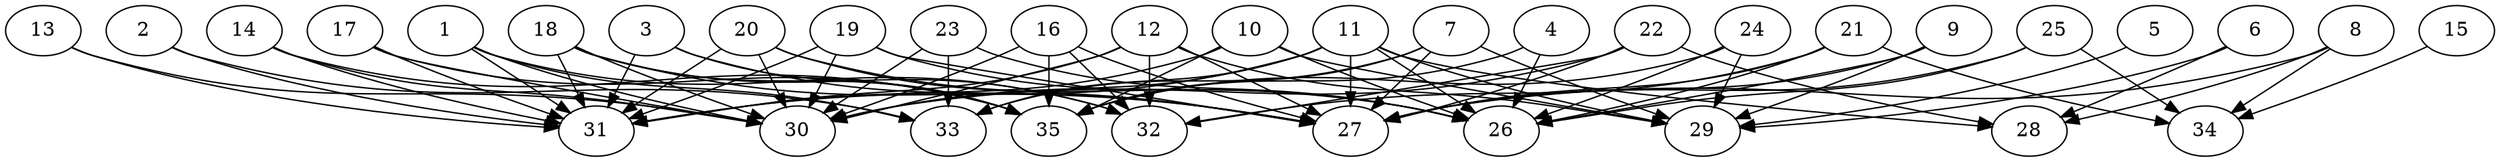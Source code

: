 // DAG automatically generated by daggen at Thu Oct  3 14:05:38 2019
// ./daggen --dot -n 35 --ccr 0.3 --fat 0.9 --regular 0.9 --density 0.5 --mindata 5242880 --maxdata 52428800 
digraph G {
  1 [size="111476053", alpha="0.03", expect_size="33442816"] 
  1 -> 30 [size ="33442816"]
  1 -> 31 [size ="33442816"]
  1 -> 32 [size ="33442816"]
  1 -> 33 [size ="33442816"]
  2 [size="105093120", alpha="0.16", expect_size="31527936"] 
  2 -> 31 [size ="31527936"]
  2 -> 33 [size ="31527936"]
  3 [size="86077440", alpha="0.07", expect_size="25823232"] 
  3 -> 27 [size ="25823232"]
  3 -> 31 [size ="25823232"]
  3 -> 35 [size ="25823232"]
  4 [size="160972800", alpha="0.07", expect_size="48291840"] 
  4 -> 26 [size ="48291840"]
  4 -> 35 [size ="48291840"]
  5 [size="136895147", alpha="0.07", expect_size="41068544"] 
  5 -> 29 [size ="41068544"]
  6 [size="135734613", alpha="0.09", expect_size="40720384"] 
  6 -> 28 [size ="40720384"]
  6 -> 29 [size ="40720384"]
  7 [size="78025387", alpha="0.17", expect_size="23407616"] 
  7 -> 27 [size ="23407616"]
  7 -> 29 [size ="23407616"]
  7 -> 33 [size ="23407616"]
  7 -> 35 [size ="23407616"]
  8 [size="141329067", alpha="0.08", expect_size="42398720"] 
  8 -> 27 [size ="42398720"]
  8 -> 28 [size ="42398720"]
  8 -> 34 [size ="42398720"]
  9 [size="81930240", alpha="0.08", expect_size="24579072"] 
  9 -> 26 [size ="24579072"]
  9 -> 27 [size ="24579072"]
  9 -> 29 [size ="24579072"]
  10 [size="44182187", alpha="0.05", expect_size="13254656"] 
  10 -> 26 [size ="13254656"]
  10 -> 29 [size ="13254656"]
  10 -> 31 [size ="13254656"]
  10 -> 35 [size ="13254656"]
  11 [size="77619200", alpha="0.17", expect_size="23285760"] 
  11 -> 26 [size ="23285760"]
  11 -> 27 [size ="23285760"]
  11 -> 28 [size ="23285760"]
  11 -> 29 [size ="23285760"]
  11 -> 30 [size ="23285760"]
  11 -> 31 [size ="23285760"]
  11 -> 33 [size ="23285760"]
  12 [size="101034667", alpha="0.10", expect_size="30310400"] 
  12 -> 27 [size ="30310400"]
  12 -> 29 [size ="30310400"]
  12 -> 30 [size ="30310400"]
  12 -> 31 [size ="30310400"]
  12 -> 32 [size ="30310400"]
  13 [size="72936107", alpha="0.19", expect_size="21880832"] 
  13 -> 30 [size ="21880832"]
  13 -> 31 [size ="21880832"]
  14 [size="130355200", alpha="0.11", expect_size="39106560"] 
  14 -> 30 [size ="39106560"]
  14 -> 31 [size ="39106560"]
  14 -> 35 [size ="39106560"]
  15 [size="29364907", alpha="0.09", expect_size="8809472"] 
  15 -> 34 [size ="8809472"]
  16 [size="83452587", alpha="0.09", expect_size="25035776"] 
  16 -> 27 [size ="25035776"]
  16 -> 30 [size ="25035776"]
  16 -> 32 [size ="25035776"]
  16 -> 35 [size ="25035776"]
  17 [size="156214613", alpha="0.18", expect_size="46864384"] 
  17 -> 30 [size ="46864384"]
  17 -> 31 [size ="46864384"]
  17 -> 35 [size ="46864384"]
  18 [size="134557013", alpha="0.09", expect_size="40367104"] 
  18 -> 27 [size ="40367104"]
  18 -> 30 [size ="40367104"]
  18 -> 31 [size ="40367104"]
  18 -> 32 [size ="40367104"]
  18 -> 35 [size ="40367104"]
  19 [size="41089707", alpha="0.04", expect_size="12326912"] 
  19 -> 26 [size ="12326912"]
  19 -> 27 [size ="12326912"]
  19 -> 30 [size ="12326912"]
  19 -> 31 [size ="12326912"]
  20 [size="103502507", alpha="0.18", expect_size="31050752"] 
  20 -> 26 [size ="31050752"]
  20 -> 27 [size ="31050752"]
  20 -> 30 [size ="31050752"]
  20 -> 31 [size ="31050752"]
  21 [size="144179200", alpha="0.03", expect_size="43253760"] 
  21 -> 26 [size ="43253760"]
  21 -> 27 [size ="43253760"]
  21 -> 32 [size ="43253760"]
  21 -> 34 [size ="43253760"]
  22 [size="122746880", alpha="0.19", expect_size="36824064"] 
  22 -> 27 [size ="36824064"]
  22 -> 28 [size ="36824064"]
  22 -> 30 [size ="36824064"]
  22 -> 32 [size ="36824064"]
  23 [size="46196053", alpha="0.04", expect_size="13858816"] 
  23 -> 26 [size ="13858816"]
  23 -> 30 [size ="13858816"]
  23 -> 33 [size ="13858816"]
  24 [size="35194880", alpha="0.07", expect_size="10558464"] 
  24 -> 26 [size ="10558464"]
  24 -> 29 [size ="10558464"]
  24 -> 35 [size ="10558464"]
  25 [size="119521280", alpha="0.06", expect_size="35856384"] 
  25 -> 26 [size ="35856384"]
  25 -> 27 [size ="35856384"]
  25 -> 34 [size ="35856384"]
  26 [size="33634987", alpha="0.19", expect_size="10090496"] 
  27 [size="106100053", alpha="0.00", expect_size="31830016"] 
  28 [size="87606613", alpha="0.17", expect_size="26281984"] 
  29 [size="161529173", alpha="0.02", expect_size="48458752"] 
  30 [size="39550293", alpha="0.10", expect_size="11865088"] 
  31 [size="20910080", alpha="0.07", expect_size="6273024"] 
  32 [size="42332160", alpha="0.13", expect_size="12699648"] 
  33 [size="34143573", alpha="0.07", expect_size="10243072"] 
  34 [size="64945493", alpha="0.15", expect_size="19483648"] 
  35 [size="120948053", alpha="0.05", expect_size="36284416"] 
}
